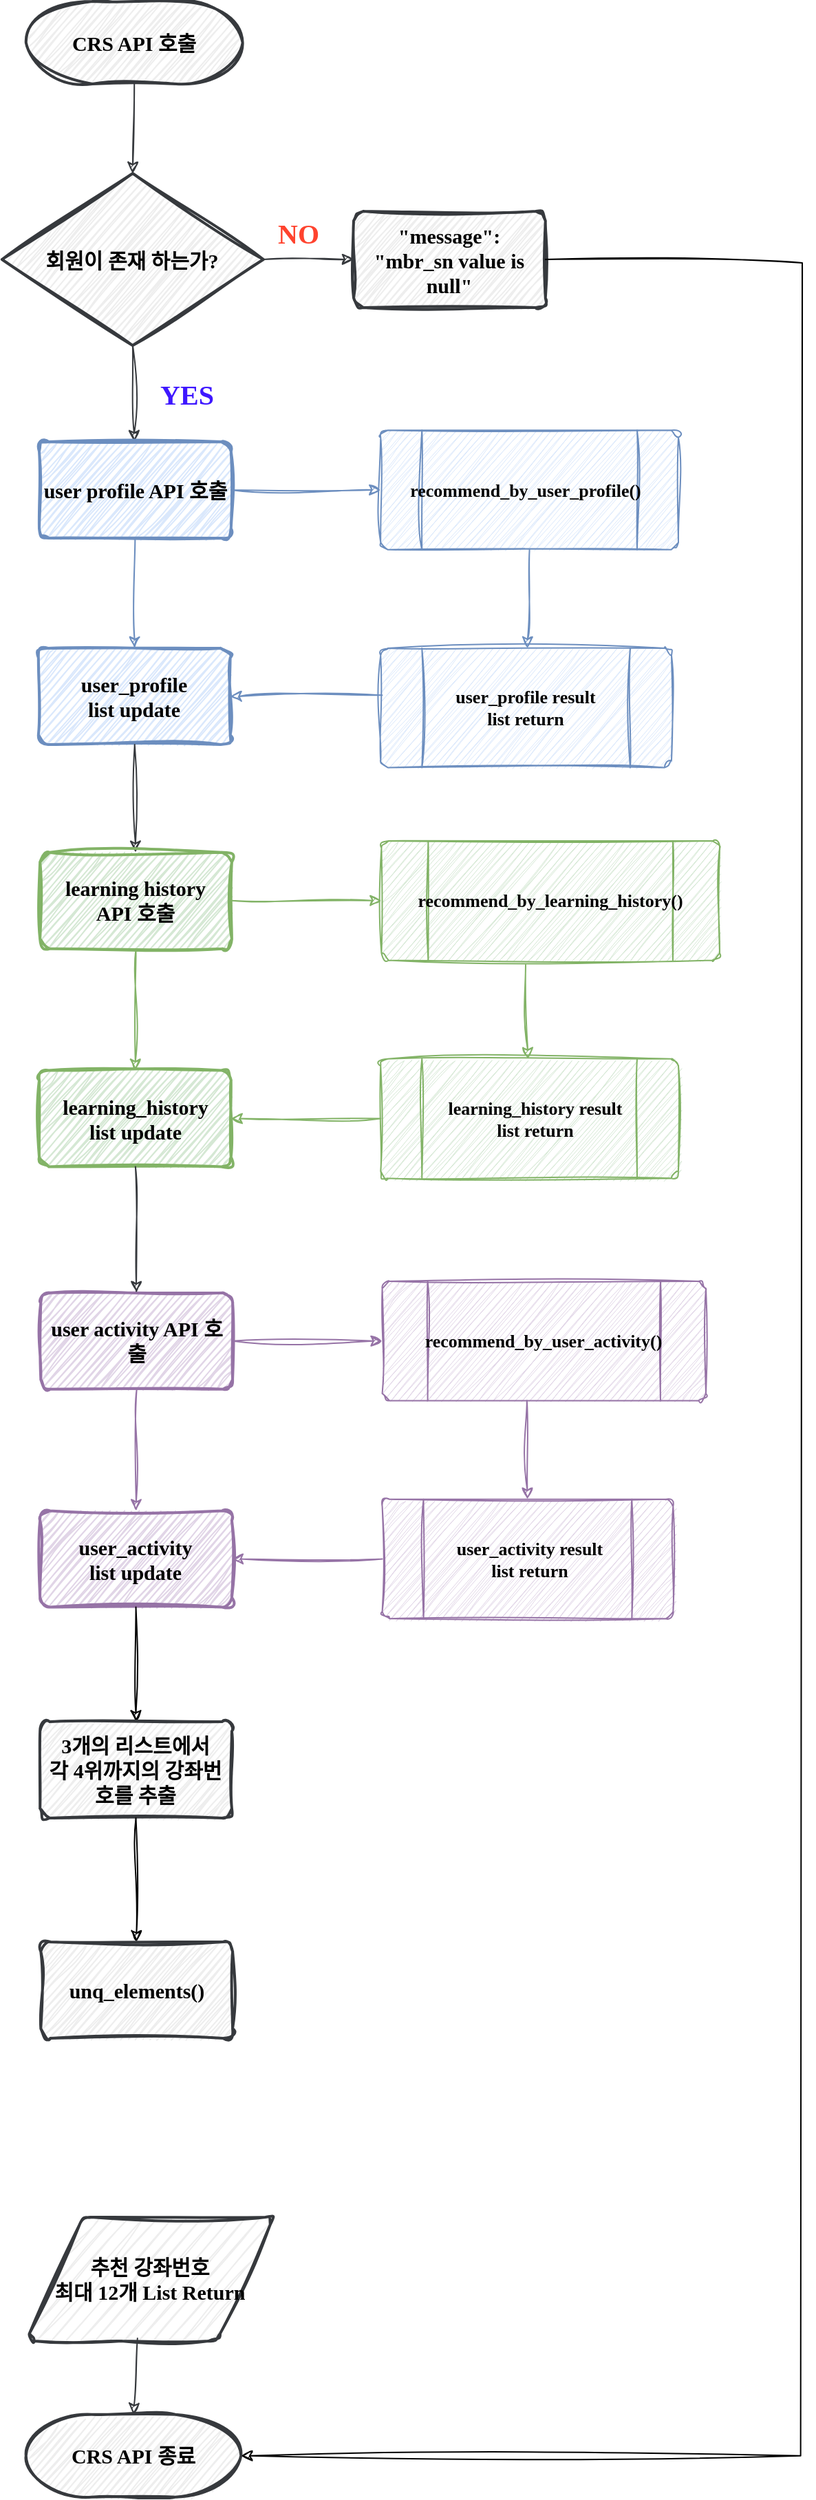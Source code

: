 <mxfile version="24.6.4" type="github">
  <diagram id="6a731a19-8d31-9384-78a2-239565b7b9f0" name="Page-1">
    <mxGraphModel dx="1147" dy="3071" grid="1" gridSize="10" guides="1" tooltips="1" connect="1" arrows="1" fold="1" page="1" pageScale="1" pageWidth="1169" pageHeight="827" background="none" math="0" shadow="0">
      <root>
        <mxCell id="0" />
        <mxCell id="1" parent="0" />
        <mxCell id="lUd2LS-beHJsm5wKne3g-55" value="CRS API 호출" style="strokeWidth=2;html=1;shape=mxgraph.flowchart.terminator;whiteSpace=wrap;sketch=1;hachureGap=4;jiggle=2;curveFitting=1;fontFamily=나눔손글씨 부장님 눈치체;labelBackgroundColor=none;fontStyle=1;fillColor=#eeeeee;strokeColor=#36393d;fontSize=15;" vertex="1" parent="1">
          <mxGeometry x="35.9" y="-2450" width="157.42" height="60" as="geometry" />
        </mxCell>
        <mxCell id="lUd2LS-beHJsm5wKne3g-56" value="" style="endArrow=classic;html=1;rounded=0;sketch=1;hachureGap=4;jiggle=2;curveFitting=1;fontFamily=나눔손글씨 부장님 눈치체;exitX=0.5;exitY=1;exitDx=0;exitDy=0;exitPerimeter=0;entryX=0.5;entryY=0;entryDx=0;entryDy=0;entryPerimeter=0;fillColor=#eeeeee;strokeColor=#36393d;fontSize=15;fontStyle=1" edge="1" parent="1" source="lUd2LS-beHJsm5wKne3g-55" target="lUd2LS-beHJsm5wKne3g-57">
          <mxGeometry width="50" height="50" relative="1" as="geometry">
            <mxPoint x="113.05" y="-2360" as="sourcePoint" />
            <mxPoint x="113.47" y="-2340" as="targetPoint" />
          </mxGeometry>
        </mxCell>
        <mxCell id="lUd2LS-beHJsm5wKne3g-57" value="회원이 존재 하는가?" style="strokeWidth=2;html=1;shape=mxgraph.flowchart.decision;whiteSpace=wrap;sketch=1;hachureGap=4;jiggle=2;curveFitting=1;fontFamily=나눔손글씨 부장님 눈치체;fillColor=#eeeeee;strokeColor=#36393d;fontSize=15;fontStyle=1" vertex="1" parent="1">
          <mxGeometry x="18.44" y="-2325" width="190" height="125" as="geometry" />
        </mxCell>
        <mxCell id="lUd2LS-beHJsm5wKne3g-58" value="" style="endArrow=classic;html=1;rounded=0;sketch=1;hachureGap=4;jiggle=2;curveFitting=1;fontFamily=나눔손글씨 부장님 눈치체;exitX=1;exitY=0.5;exitDx=0;exitDy=0;exitPerimeter=0;fillColor=#eeeeee;strokeColor=#36393d;fontSize=15;fontStyle=1;" edge="1" parent="1" source="lUd2LS-beHJsm5wKne3g-57" target="lUd2LS-beHJsm5wKne3g-81">
          <mxGeometry width="50" height="50" relative="1" as="geometry">
            <mxPoint x="378.47" y="-2250" as="sourcePoint" />
            <mxPoint x="278.63" y="-2262.5" as="targetPoint" />
          </mxGeometry>
        </mxCell>
        <mxCell id="lUd2LS-beHJsm5wKne3g-59" value="NO" style="text;html=1;align=center;verticalAlign=middle;whiteSpace=wrap;rounded=0;fontFamily=나눔손글씨 부장님 눈치체;fontSize=20;fillColor=none;fontStyle=1;fontColor=#FF432E;" vertex="1" parent="1">
          <mxGeometry x="203.53" y="-2297.5" width="60" height="30" as="geometry" />
        </mxCell>
        <mxCell id="lUd2LS-beHJsm5wKne3g-61" value="YES" style="text;html=1;align=center;verticalAlign=middle;whiteSpace=wrap;rounded=0;fontFamily=나눔손글씨 부장님 눈치체;fontSize=20;fillColor=none;fontStyle=1;fontColor=#3E17FF;" vertex="1" parent="1">
          <mxGeometry x="123.13" y="-2180" width="60" height="30" as="geometry" />
        </mxCell>
        <mxCell id="lUd2LS-beHJsm5wKne3g-62" value="" style="endArrow=classic;html=1;rounded=0;sketch=1;hachureGap=4;jiggle=2;curveFitting=1;fontFamily=나눔손글씨 부장님 눈치체;exitX=0.5;exitY=1;exitDx=0;exitDy=0;exitPerimeter=0;fillColor=#eeeeee;strokeColor=#36393d;fontSize=15;fontStyle=1" edge="1" parent="1" source="lUd2LS-beHJsm5wKne3g-57" target="lUd2LS-beHJsm5wKne3g-90">
          <mxGeometry width="50" height="50" relative="1" as="geometry">
            <mxPoint x="113.15" y="-2180" as="sourcePoint" />
            <mxPoint x="113.44" y="-2130" as="targetPoint" />
          </mxGeometry>
        </mxCell>
        <mxCell id="lUd2LS-beHJsm5wKne3g-74" value="" style="endArrow=classic;html=1;rounded=0;sketch=1;hachureGap=4;jiggle=2;curveFitting=1;fontFamily=나눔손글씨 부장님 눈치체;entryX=0.5;entryY=0;entryDx=0;entryDy=0;fillColor=#eeeeee;strokeColor=#36393d;entryPerimeter=0;fontSize=15;fontStyle=1;exitX=0.45;exitY=0.978;exitDx=0;exitDy=0;exitPerimeter=0;" edge="1" parent="1" source="lUd2LS-beHJsm5wKne3g-126" target="lUd2LS-beHJsm5wKne3g-76">
          <mxGeometry width="50" height="50" relative="1" as="geometry">
            <mxPoint x="112.957" y="-889.14" as="sourcePoint" />
            <mxPoint x="112.27" y="-849.14" as="targetPoint" />
          </mxGeometry>
        </mxCell>
        <mxCell id="lUd2LS-beHJsm5wKne3g-76" value="CRS API 종료" style="strokeWidth=2;html=1;shape=mxgraph.flowchart.terminator;whiteSpace=wrap;sketch=1;hachureGap=4;jiggle=2;curveFitting=1;fontFamily=나눔손글씨 부장님 눈치체;labelBackgroundColor=none;fontStyle=1;fillColor=#eeeeee;strokeColor=#36393d;fontSize=15;" vertex="1" parent="1">
          <mxGeometry x="35.9" y="-696.64" width="156.25" height="60" as="geometry" />
        </mxCell>
        <mxCell id="lUd2LS-beHJsm5wKne3g-81" value="&lt;div style=&quot;&quot;&gt;&quot;message&quot;:&lt;/div&gt;&lt;div style=&quot;&quot;&gt;&quot;mbr_sn value is null&quot;&lt;br&gt;&lt;/div&gt;" style="rounded=1;whiteSpace=wrap;html=1;absoluteArcSize=1;arcSize=14;strokeWidth=2;sketch=1;hachureGap=4;jiggle=2;curveFitting=1;fontFamily=나눔손글씨 부장님 눈치체;fillColor=#eeeeee;strokeColor=#36393d;fontSize=15;fontStyle=1" vertex="1" parent="1">
          <mxGeometry x="274.0" y="-2297.5" width="139.38" height="70" as="geometry" />
        </mxCell>
        <mxCell id="lUd2LS-beHJsm5wKne3g-83" value="" style="endArrow=classic;html=1;rounded=0;exitX=1;exitY=0.5;exitDx=0;exitDy=0;entryX=1;entryY=0.5;entryDx=0;entryDy=0;entryPerimeter=0;sketch=1;curveFitting=1;jiggle=2;fontStyle=1" edge="1" parent="1" source="lUd2LS-beHJsm5wKne3g-81" target="lUd2LS-beHJsm5wKne3g-76">
          <mxGeometry width="50" height="50" relative="1" as="geometry">
            <mxPoint x="413.38" y="-2140" as="sourcePoint" />
            <mxPoint x="498.83" y="-886.64" as="targetPoint" />
            <Array as="points">
              <mxPoint x="600" y="-2260" />
              <mxPoint x="598.83" y="-666.64" />
            </Array>
          </mxGeometry>
        </mxCell>
        <mxCell id="lUd2LS-beHJsm5wKne3g-85" value="" style="verticalLabelPosition=bottom;verticalAlign=top;html=1;shape=process;whiteSpace=wrap;rounded=1;size=0.14;arcSize=6;sketch=1;curveFitting=1;jiggle=2;fillColor=#dae8fc;strokeColor=#6c8ebf;fontStyle=1" vertex="1" parent="1">
          <mxGeometry x="293.63" y="-2138.37" width="216.37" height="86.75" as="geometry" />
        </mxCell>
        <mxCell id="lUd2LS-beHJsm5wKne3g-89" value="&lt;font style=&quot;font-size: 13px;&quot;&gt;&lt;span style=&quot;font-size: 13px; background-color: initial;&quot;&gt;recommend_by_user_profile()&lt;/span&gt;&lt;/font&gt;" style="text;html=1;align=center;verticalAlign=middle;whiteSpace=wrap;rounded=0;fontStyle=1;fontFamily=나눔손글씨 부장님 눈치체;fontSize=13;" vertex="1" parent="1">
          <mxGeometry x="314.32" y="-2110" width="170" height="30" as="geometry" />
        </mxCell>
        <mxCell id="lUd2LS-beHJsm5wKne3g-90" value="user profile API 호출" style="rounded=1;whiteSpace=wrap;html=1;absoluteArcSize=1;arcSize=14;strokeWidth=2;sketch=1;hachureGap=4;jiggle=2;curveFitting=1;fontFamily=나눔손글씨 부장님 눈치체;fillColor=#dae8fc;strokeColor=#6c8ebf;fontSize=15;fontStyle=1" vertex="1" parent="1">
          <mxGeometry x="45.5" y="-2130" width="139.38" height="70" as="geometry" />
        </mxCell>
        <mxCell id="lUd2LS-beHJsm5wKne3g-91" value="" style="endArrow=classic;html=1;rounded=0;sketch=1;hachureGap=4;jiggle=2;curveFitting=1;fontFamily=나눔손글씨 부장님 눈치체;exitX=1;exitY=0.5;exitDx=0;exitDy=0;fillColor=#dae8fc;strokeColor=#6c8ebf;entryX=0;entryY=0.5;entryDx=0;entryDy=0;fontSize=15;fontStyle=1" edge="1" parent="1" source="lUd2LS-beHJsm5wKne3g-90" target="lUd2LS-beHJsm5wKne3g-85">
          <mxGeometry width="50" height="50" relative="1" as="geometry">
            <mxPoint x="123.44" y="-2050" as="sourcePoint" />
            <mxPoint x="123" y="-1990" as="targetPoint" />
          </mxGeometry>
        </mxCell>
        <mxCell id="lUd2LS-beHJsm5wKne3g-92" value="" style="endArrow=classic;html=1;rounded=0;sketch=1;hachureGap=4;jiggle=2;curveFitting=1;fontFamily=나눔손글씨 부장님 눈치체;exitX=0.5;exitY=1;exitDx=0;exitDy=0;fillColor=#dae8fc;strokeColor=#6c8ebf;fontSize=15;fontStyle=1;" edge="1" parent="1" source="lUd2LS-beHJsm5wKne3g-85" target="lUd2LS-beHJsm5wKne3g-94">
          <mxGeometry width="50" height="50" relative="1" as="geometry">
            <mxPoint x="195" y="-2085" as="sourcePoint" />
            <mxPoint x="399.315" y="-1990" as="targetPoint" />
          </mxGeometry>
        </mxCell>
        <mxCell id="lUd2LS-beHJsm5wKne3g-94" value="" style="verticalLabelPosition=bottom;verticalAlign=top;html=1;shape=process;whiteSpace=wrap;rounded=1;size=0.14;arcSize=6;sketch=1;curveFitting=1;jiggle=2;fillColor=#dae8fc;strokeColor=#6c8ebf;fontStyle=1" vertex="1" parent="1">
          <mxGeometry x="293.63" y="-1980.01" width="211.37" height="86.75" as="geometry" />
        </mxCell>
        <mxCell id="lUd2LS-beHJsm5wKne3g-95" value="user_profile result&lt;div&gt;list return&lt;/div&gt;" style="text;html=1;align=center;verticalAlign=middle;whiteSpace=wrap;rounded=0;fontStyle=1;fontFamily=나눔손글씨 부장님 눈치체;fontSize=13;" vertex="1" parent="1">
          <mxGeometry x="314.32" y="-1951.63" width="170" height="30" as="geometry" />
        </mxCell>
        <mxCell id="lUd2LS-beHJsm5wKne3g-96" value="" style="endArrow=classic;html=1;rounded=0;sketch=1;hachureGap=4;jiggle=2;curveFitting=1;fontFamily=나눔손글씨 부장님 눈치체;exitX=0.005;exitY=0.394;exitDx=0;exitDy=0;fillColor=#dae8fc;strokeColor=#6c8ebf;fontSize=15;fontStyle=1;entryX=1;entryY=0.5;entryDx=0;entryDy=0;exitPerimeter=0;" edge="1" parent="1" source="lUd2LS-beHJsm5wKne3g-94" target="lUd2LS-beHJsm5wKne3g-97">
          <mxGeometry width="50" height="50" relative="1" as="geometry">
            <mxPoint x="409" y="-2042" as="sourcePoint" />
            <mxPoint x="200" y="-1937" as="targetPoint" />
          </mxGeometry>
        </mxCell>
        <mxCell id="lUd2LS-beHJsm5wKne3g-97" value="&lt;div style=&quot;font-size: 15px;&quot;&gt;user_profile&lt;/div&gt;&lt;div style=&quot;font-size: 15px;&quot;&gt;list update&lt;/div&gt;" style="rounded=1;whiteSpace=wrap;html=1;absoluteArcSize=1;arcSize=14;strokeWidth=2;sketch=1;hachureGap=4;jiggle=2;curveFitting=1;fontFamily=나눔손글씨 부장님 눈치체;fillColor=#dae8fc;strokeColor=#6c8ebf;fontSize=15;fontStyle=1" vertex="1" parent="1">
          <mxGeometry x="44.92" y="-1980.01" width="139.38" height="70" as="geometry" />
        </mxCell>
        <mxCell id="lUd2LS-beHJsm5wKne3g-98" value="" style="endArrow=classic;html=1;rounded=0;sketch=1;hachureGap=4;jiggle=2;curveFitting=1;fontFamily=나눔손글씨 부장님 눈치체;fillColor=#dae8fc;strokeColor=#6c8ebf;fontSize=15;fontStyle=1;exitX=0.5;exitY=1;exitDx=0;exitDy=0;" edge="1" parent="1" source="lUd2LS-beHJsm5wKne3g-90" target="lUd2LS-beHJsm5wKne3g-97">
          <mxGeometry width="50" height="50" relative="1" as="geometry">
            <mxPoint x="123" y="-1840" as="sourcePoint" />
            <mxPoint x="123" y="-1760" as="targetPoint" />
          </mxGeometry>
        </mxCell>
        <mxCell id="lUd2LS-beHJsm5wKne3g-100" value="" style="endArrow=classic;html=1;rounded=0;sketch=1;hachureGap=4;jiggle=2;curveFitting=1;fontFamily=나눔손글씨 부장님 눈치체;fillColor=#eeeeee;strokeColor=#36393d;fontSize=15;fontStyle=1" edge="1" parent="1" target="lUd2LS-beHJsm5wKne3g-103" source="lUd2LS-beHJsm5wKne3g-97">
          <mxGeometry width="50" height="50" relative="1" as="geometry">
            <mxPoint x="113.58" y="-1901.64" as="sourcePoint" />
            <mxPoint x="114.02" y="-1831.64" as="targetPoint" />
          </mxGeometry>
        </mxCell>
        <mxCell id="lUd2LS-beHJsm5wKne3g-101" value="" style="verticalLabelPosition=bottom;verticalAlign=top;html=1;shape=process;whiteSpace=wrap;rounded=1;size=0.14;arcSize=6;sketch=1;curveFitting=1;jiggle=2;fillColor=#d5e8d4;strokeColor=#82b366;fontStyle=1" vertex="1" parent="1">
          <mxGeometry x="294.21" y="-1840.01" width="245.79" height="86.75" as="geometry" />
        </mxCell>
        <mxCell id="lUd2LS-beHJsm5wKne3g-102" value="&lt;font style=&quot;font-size: 13px;&quot;&gt;&lt;span style=&quot;font-size: 13px; background-color: initial;&quot;&gt;recommend_by_learning_history()&lt;/span&gt;&lt;/font&gt;" style="text;html=1;align=center;verticalAlign=middle;whiteSpace=wrap;rounded=0;fontStyle=1;fontFamily=나눔손글씨 부장님 눈치체;fontSize=13;" vertex="1" parent="1">
          <mxGeometry x="332.11" y="-1811.64" width="170" height="30" as="geometry" />
        </mxCell>
        <mxCell id="lUd2LS-beHJsm5wKne3g-103" value="learning history&lt;div&gt;API 호출&lt;/div&gt;" style="rounded=1;whiteSpace=wrap;html=1;absoluteArcSize=1;arcSize=14;strokeWidth=2;sketch=1;hachureGap=4;jiggle=2;curveFitting=1;fontFamily=나눔손글씨 부장님 눈치체;fillColor=#d5e8d4;strokeColor=#82b366;fontSize=15;fontStyle=1" vertex="1" parent="1">
          <mxGeometry x="46.08" y="-1831.64" width="139.38" height="70" as="geometry" />
        </mxCell>
        <mxCell id="lUd2LS-beHJsm5wKne3g-104" value="" style="endArrow=classic;html=1;rounded=0;sketch=1;hachureGap=4;jiggle=2;curveFitting=1;fontFamily=나눔손글씨 부장님 눈치체;exitX=1;exitY=0.5;exitDx=0;exitDy=0;fillColor=#d5e8d4;strokeColor=#82b366;entryX=0;entryY=0.5;entryDx=0;entryDy=0;fontSize=15;fontStyle=1" edge="1" parent="1" source="lUd2LS-beHJsm5wKne3g-103" target="lUd2LS-beHJsm5wKne3g-101">
          <mxGeometry width="50" height="50" relative="1" as="geometry">
            <mxPoint x="124.02" y="-1751.64" as="sourcePoint" />
            <mxPoint x="123.58" y="-1691.64" as="targetPoint" />
          </mxGeometry>
        </mxCell>
        <mxCell id="lUd2LS-beHJsm5wKne3g-105" value="" style="endArrow=classic;html=1;rounded=0;sketch=1;hachureGap=4;jiggle=2;curveFitting=1;fontFamily=나눔손글씨 부장님 눈치체;fillColor=#d5e8d4;strokeColor=#82b366;fontSize=15;fontStyle=1;" edge="1" parent="1" target="lUd2LS-beHJsm5wKne3g-106">
          <mxGeometry width="50" height="50" relative="1" as="geometry">
            <mxPoint x="399" y="-1750" as="sourcePoint" />
            <mxPoint x="399.895" y="-1691.64" as="targetPoint" />
          </mxGeometry>
        </mxCell>
        <mxCell id="lUd2LS-beHJsm5wKne3g-106" value="" style="verticalLabelPosition=bottom;verticalAlign=top;html=1;shape=process;whiteSpace=wrap;rounded=1;size=0.14;arcSize=6;sketch=1;curveFitting=1;jiggle=2;fillColor=#d5e8d4;strokeColor=#82b366;fontStyle=1" vertex="1" parent="1">
          <mxGeometry x="293.63" y="-1681.64" width="216.37" height="86.75" as="geometry" />
        </mxCell>
        <mxCell id="lUd2LS-beHJsm5wKne3g-107" value="learning_history result&lt;div&gt;list return&lt;/div&gt;" style="text;html=1;align=center;verticalAlign=middle;whiteSpace=wrap;rounded=0;fontStyle=1;fontFamily=나눔손글씨 부장님 눈치체;fontSize=13;" vertex="1" parent="1">
          <mxGeometry x="321.22" y="-1653.27" width="170" height="30" as="geometry" />
        </mxCell>
        <mxCell id="lUd2LS-beHJsm5wKne3g-108" value="" style="endArrow=classic;html=1;rounded=0;sketch=1;hachureGap=4;jiggle=2;curveFitting=1;fontFamily=나눔손글씨 부장님 눈치체;exitX=0;exitY=0.5;exitDx=0;exitDy=0;fillColor=#d5e8d4;strokeColor=#82b366;fontSize=15;fontStyle=1;entryX=1;entryY=0.5;entryDx=0;entryDy=0;" edge="1" parent="1" source="lUd2LS-beHJsm5wKne3g-106" target="lUd2LS-beHJsm5wKne3g-109">
          <mxGeometry width="50" height="50" relative="1" as="geometry">
            <mxPoint x="409.58" y="-1743.64" as="sourcePoint" />
            <mxPoint x="200.58" y="-1638.64" as="targetPoint" />
          </mxGeometry>
        </mxCell>
        <mxCell id="lUd2LS-beHJsm5wKne3g-109" value="&lt;div style=&quot;font-size: 15px;&quot;&gt;learning_history&lt;/div&gt;&lt;div style=&quot;font-size: 15px;&quot;&gt;list update&lt;/div&gt;" style="rounded=1;whiteSpace=wrap;html=1;absoluteArcSize=1;arcSize=14;strokeWidth=2;sketch=1;hachureGap=4;jiggle=2;curveFitting=1;fontFamily=나눔손글씨 부장님 눈치체;fillColor=#d5e8d4;strokeColor=#82b366;fontSize=15;fontStyle=1" vertex="1" parent="1">
          <mxGeometry x="45.5" y="-1673.28" width="139.38" height="70" as="geometry" />
        </mxCell>
        <mxCell id="lUd2LS-beHJsm5wKne3g-110" value="" style="endArrow=classic;html=1;rounded=0;sketch=1;hachureGap=4;jiggle=2;curveFitting=1;fontFamily=나눔손글씨 부장님 눈치체;fillColor=#d5e8d4;strokeColor=#82b366;fontSize=15;fontStyle=1;exitX=0.5;exitY=1;exitDx=0;exitDy=0;" edge="1" parent="1" source="lUd2LS-beHJsm5wKne3g-103" target="lUd2LS-beHJsm5wKne3g-109">
          <mxGeometry width="50" height="50" relative="1" as="geometry">
            <mxPoint x="123.58" y="-1541.64" as="sourcePoint" />
            <mxPoint x="123.58" y="-1461.64" as="targetPoint" />
          </mxGeometry>
        </mxCell>
        <mxCell id="lUd2LS-beHJsm5wKne3g-111" value="" style="verticalLabelPosition=bottom;verticalAlign=top;html=1;shape=process;whiteSpace=wrap;rounded=1;size=0.14;arcSize=6;sketch=1;curveFitting=1;jiggle=2;fillColor=#e1d5e7;strokeColor=#9673a6;fontStyle=1" vertex="1" parent="1">
          <mxGeometry x="294.79" y="-1520" width="235.21" height="86.75" as="geometry" />
        </mxCell>
        <mxCell id="lUd2LS-beHJsm5wKne3g-112" value="&lt;font style=&quot;font-size: 13px;&quot;&gt;&lt;span style=&quot;background-color: initial;&quot;&gt;recommend_by_user_&lt;/span&gt;&lt;span style=&quot;&quot;&gt;activity&lt;/span&gt;&lt;span style=&quot;background-color: initial;&quot;&gt;()&lt;/span&gt;&lt;/font&gt;" style="text;html=1;align=center;verticalAlign=middle;whiteSpace=wrap;rounded=0;fontStyle=1;fontFamily=나눔손글씨 부장님 눈치체;fontSize=13;" vertex="1" parent="1">
          <mxGeometry x="327.39" y="-1491.63" width="170" height="30" as="geometry" />
        </mxCell>
        <mxCell id="lUd2LS-beHJsm5wKne3g-113" value="user activity API 호출" style="rounded=1;whiteSpace=wrap;html=1;absoluteArcSize=1;arcSize=14;strokeWidth=2;sketch=1;hachureGap=4;jiggle=2;curveFitting=1;fontFamily=나눔손글씨 부장님 눈치체;fillColor=#e1d5e7;strokeColor=#9673a6;fontSize=15;fontStyle=1" vertex="1" parent="1">
          <mxGeometry x="46.66" y="-1511.63" width="139.38" height="70" as="geometry" />
        </mxCell>
        <mxCell id="lUd2LS-beHJsm5wKne3g-114" value="" style="endArrow=classic;html=1;rounded=0;sketch=1;hachureGap=4;jiggle=2;curveFitting=1;fontFamily=나눔손글씨 부장님 눈치체;exitX=1;exitY=0.5;exitDx=0;exitDy=0;fillColor=#e1d5e7;strokeColor=#9673a6;entryX=0;entryY=0.5;entryDx=0;entryDy=0;fontSize=15;fontStyle=1" edge="1" parent="1" source="lUd2LS-beHJsm5wKne3g-113" target="lUd2LS-beHJsm5wKne3g-111">
          <mxGeometry width="50" height="50" relative="1" as="geometry">
            <mxPoint x="124.6" y="-1431.63" as="sourcePoint" />
            <mxPoint x="124.16" y="-1371.63" as="targetPoint" />
          </mxGeometry>
        </mxCell>
        <mxCell id="lUd2LS-beHJsm5wKne3g-115" value="" style="endArrow=classic;html=1;rounded=0;sketch=1;hachureGap=4;jiggle=2;curveFitting=1;fontFamily=나눔손글씨 부장님 눈치체;fillColor=#e1d5e7;strokeColor=#9673a6;fontSize=15;fontStyle=1;exitX=0.447;exitY=0.999;exitDx=0;exitDy=0;exitPerimeter=0;" edge="1" parent="1" source="lUd2LS-beHJsm5wKne3g-111" target="lUd2LS-beHJsm5wKne3g-116">
          <mxGeometry width="50" height="50" relative="1" as="geometry">
            <mxPoint x="400" y="-1430" as="sourcePoint" />
            <mxPoint x="400.475" y="-1371.63" as="targetPoint" />
          </mxGeometry>
        </mxCell>
        <mxCell id="lUd2LS-beHJsm5wKne3g-116" value="" style="verticalLabelPosition=bottom;verticalAlign=top;html=1;shape=process;whiteSpace=wrap;rounded=1;size=0.14;arcSize=6;sketch=1;curveFitting=1;jiggle=2;fillColor=#e1d5e7;strokeColor=#9673a6;fontStyle=1" vertex="1" parent="1">
          <mxGeometry x="294.79" y="-1361.65" width="211.37" height="86.75" as="geometry" />
        </mxCell>
        <mxCell id="lUd2LS-beHJsm5wKne3g-117" value="&lt;font style=&quot;font-size: 13px;&quot;&gt;user_activity&amp;nbsp;result&lt;/font&gt;&lt;div&gt;&lt;font style=&quot;font-size: 13px;&quot;&gt;list return&lt;/font&gt;&lt;/div&gt;" style="text;html=1;align=center;verticalAlign=middle;whiteSpace=wrap;rounded=0;fontStyle=1;fontFamily=나눔손글씨 부장님 눈치체;fontSize=13;" vertex="1" parent="1">
          <mxGeometry x="316.82" y="-1333.28" width="170" height="30" as="geometry" />
        </mxCell>
        <mxCell id="lUd2LS-beHJsm5wKne3g-118" value="" style="endArrow=classic;html=1;rounded=0;sketch=1;hachureGap=4;jiggle=2;curveFitting=1;fontFamily=나눔손글씨 부장님 눈치체;exitX=0;exitY=0.5;exitDx=0;exitDy=0;fillColor=#e1d5e7;strokeColor=#9673a6;fontSize=15;fontStyle=1;entryX=1;entryY=0.5;entryDx=0;entryDy=0;" edge="1" parent="1" source="lUd2LS-beHJsm5wKne3g-116" target="lUd2LS-beHJsm5wKne3g-119">
          <mxGeometry width="50" height="50" relative="1" as="geometry">
            <mxPoint x="410.16" y="-1423.63" as="sourcePoint" />
            <mxPoint x="201.16" y="-1318.63" as="targetPoint" />
          </mxGeometry>
        </mxCell>
        <mxCell id="lUd2LS-beHJsm5wKne3g-119" value="&lt;div style=&quot;font-size: 15px;&quot;&gt;user_&lt;span style=&quot;background-color: initial;&quot;&gt;activity&lt;/span&gt;&lt;/div&gt;&lt;div style=&quot;font-size: 15px;&quot;&gt;list update&lt;/div&gt;" style="rounded=1;whiteSpace=wrap;html=1;absoluteArcSize=1;arcSize=14;strokeWidth=2;sketch=1;hachureGap=4;jiggle=2;curveFitting=1;fontFamily=나눔손글씨 부장님 눈치체;fillColor=#e1d5e7;strokeColor=#9673a6;fontSize=15;fontStyle=1" vertex="1" parent="1">
          <mxGeometry x="46.08" y="-1353.27" width="139.38" height="70" as="geometry" />
        </mxCell>
        <mxCell id="lUd2LS-beHJsm5wKne3g-120" value="" style="endArrow=classic;html=1;rounded=0;sketch=1;hachureGap=4;jiggle=2;curveFitting=1;fontFamily=나눔손글씨 부장님 눈치체;fillColor=#e1d5e7;strokeColor=#9673a6;fontSize=15;fontStyle=1;exitX=0.5;exitY=1;exitDx=0;exitDy=0;" edge="1" parent="1" source="lUd2LS-beHJsm5wKne3g-113" target="lUd2LS-beHJsm5wKne3g-119">
          <mxGeometry width="50" height="50" relative="1" as="geometry">
            <mxPoint x="124.16" y="-1221.63" as="sourcePoint" />
            <mxPoint x="124.16" y="-1141.63" as="targetPoint" />
          </mxGeometry>
        </mxCell>
        <mxCell id="lUd2LS-beHJsm5wKne3g-121" value="" style="endArrow=classic;html=1;rounded=0;sketch=1;hachureGap=4;jiggle=2;curveFitting=1;fontFamily=나눔손글씨 부장님 눈치체;fillColor=#eeeeee;strokeColor=#36393d;fontSize=15;fontStyle=1;" edge="1" parent="1" source="lUd2LS-beHJsm5wKne3g-109" target="lUd2LS-beHJsm5wKne3g-113">
          <mxGeometry width="50" height="50" relative="1" as="geometry">
            <mxPoint x="115.43" y="-1594.9" as="sourcePoint" />
            <mxPoint x="115" y="-1510" as="targetPoint" />
          </mxGeometry>
        </mxCell>
        <mxCell id="lUd2LS-beHJsm5wKne3g-122" value="" style="endArrow=classic;html=1;rounded=0;exitX=0.5;exitY=1;exitDx=0;exitDy=0;sketch=1;curveFitting=1;jiggle=2;entryX=0.5;entryY=0;entryDx=0;entryDy=0;" edge="1" parent="1" source="lUd2LS-beHJsm5wKne3g-119" target="lUd2LS-beHJsm5wKne3g-123">
          <mxGeometry width="50" height="50" relative="1" as="geometry">
            <mxPoint x="440" y="-1090" as="sourcePoint" />
            <mxPoint x="116" y="-1200" as="targetPoint" />
          </mxGeometry>
        </mxCell>
        <mxCell id="lUd2LS-beHJsm5wKne3g-123" value="3개의 리스트에서&lt;div&gt;각 4위까지의 강좌번호를 추출&lt;/div&gt;" style="rounded=1;whiteSpace=wrap;html=1;absoluteArcSize=1;arcSize=14;strokeWidth=2;sketch=1;hachureGap=4;jiggle=2;curveFitting=1;fontFamily=나눔손글씨 부장님 눈치체;fillColor=#eeeeee;strokeColor=#36393d;fontSize=15;fontStyle=1" vertex="1" parent="1">
          <mxGeometry x="46.08" y="-1200.0" width="139.38" height="70" as="geometry" />
        </mxCell>
        <mxCell id="lUd2LS-beHJsm5wKne3g-124" value="" style="endArrow=classic;html=1;rounded=0;exitX=0.5;exitY=1;exitDx=0;exitDy=0;sketch=1;curveFitting=1;jiggle=2;" edge="1" parent="1" source="lUd2LS-beHJsm5wKne3g-123" target="lUd2LS-beHJsm5wKne3g-125">
          <mxGeometry width="50" height="50" relative="1" as="geometry">
            <mxPoint x="110" y="-1010" as="sourcePoint" />
            <mxPoint x="116" y="-1050" as="targetPoint" />
          </mxGeometry>
        </mxCell>
        <mxCell id="lUd2LS-beHJsm5wKne3g-125" value="unq_elements()" style="rounded=1;whiteSpace=wrap;html=1;absoluteArcSize=1;arcSize=14;strokeWidth=2;sketch=1;hachureGap=4;jiggle=2;curveFitting=1;fontFamily=나눔손글씨 부장님 눈치체;fillColor=#eeeeee;strokeColor=#36393d;fontSize=15;fontStyle=1" vertex="1" parent="1">
          <mxGeometry x="46.66" y="-1040.0" width="139.38" height="70" as="geometry" />
        </mxCell>
        <mxCell id="lUd2LS-beHJsm5wKne3g-126" value="&lt;span style=&quot;font-size: 15px;&quot;&gt;추천 강좌번호&lt;/span&gt;&lt;div style=&quot;font-size: 15px;&quot;&gt;최대 12개&amp;nbsp;&lt;span style=&quot;background-color: initial; font-size: 15px;&quot;&gt;List Return&lt;/span&gt;&lt;/div&gt;" style="shape=parallelogram;html=1;strokeWidth=2;perimeter=parallelogramPerimeter;whiteSpace=wrap;rounded=1;arcSize=12;size=0.23;fillColor=#eeeeee;strokeColor=#36393d;sketch=1;curveFitting=1;jiggle=2;fontFamily=나눔손글씨 부장님 눈치체;fontSize=15;fontStyle=1" vertex="1" parent="1">
          <mxGeometry x="35.9" y="-840" width="180" height="90" as="geometry" />
        </mxCell>
      </root>
    </mxGraphModel>
  </diagram>
</mxfile>
